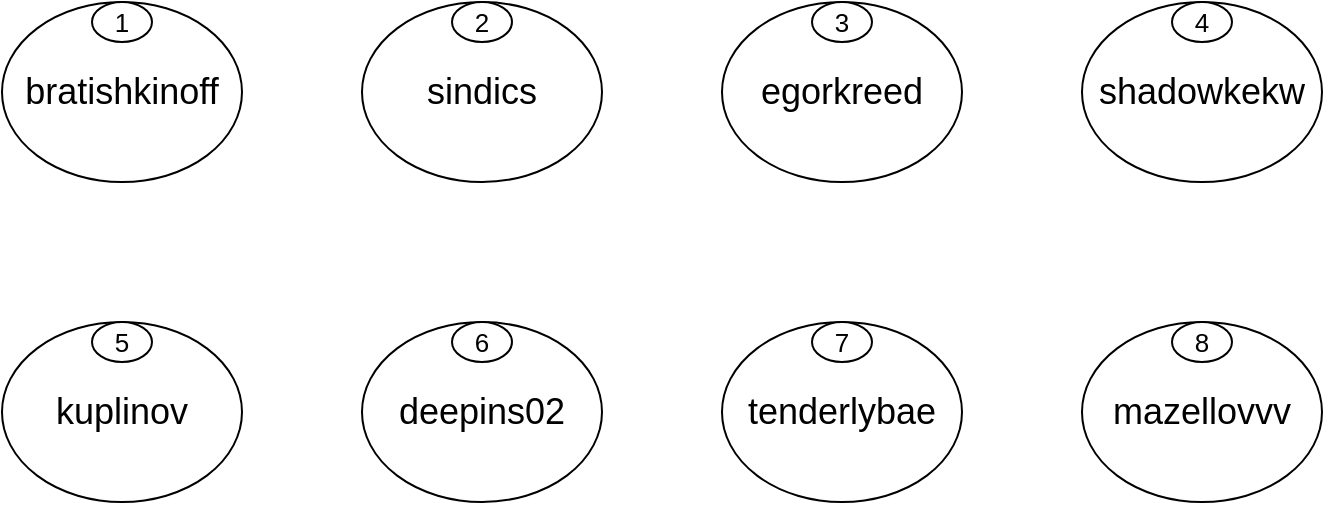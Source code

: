 <mxfile version="24.3.1" type="device" pages="6">
  <diagram name="Streamers" id="Ub08wq_L_P_OgwKoLHw-">
    <mxGraphModel dx="516" dy="473" grid="1" gridSize="10" guides="1" tooltips="1" connect="1" arrows="1" fold="1" page="1" pageScale="1" pageWidth="827" pageHeight="1169" math="0" shadow="0">
      <root>
        <mxCell id="0" />
        <mxCell id="1" parent="0" />
        <mxCell id="LjCTOLwpigBqkFnpAOML-1" value="" style="group" parent="1" connectable="0" vertex="1">
          <mxGeometry x="80" y="160" width="120" height="90" as="geometry" />
        </mxCell>
        <mxCell id="5WiDsKGU4FArowm_v7mt-1" value="&lt;font style=&quot;font-size: 18px;&quot;&gt;bratishkinoff&lt;/font&gt;" style="ellipse;whiteSpace=wrap;html=1;" parent="LjCTOLwpigBqkFnpAOML-1" vertex="1">
          <mxGeometry width="120" height="90" as="geometry" />
        </mxCell>
        <mxCell id="g2m5r6B8Ra_yRO5iTiSC-1" value="&lt;font style=&quot;font-size: 13px;&quot;&gt;1&lt;/font&gt;" style="ellipse;whiteSpace=wrap;html=1;" parent="LjCTOLwpigBqkFnpAOML-1" vertex="1">
          <mxGeometry x="45" width="30" height="20" as="geometry" />
        </mxCell>
        <mxCell id="LjCTOLwpigBqkFnpAOML-2" value="" style="group" parent="1" connectable="0" vertex="1">
          <mxGeometry x="260" y="160" width="120" height="90" as="geometry" />
        </mxCell>
        <mxCell id="y4Gt_xZnmKU3MYWF6YYK-1" value="&lt;font style=&quot;font-size: 18px;&quot;&gt;sindics&lt;/font&gt;" style="ellipse;whiteSpace=wrap;html=1;" parent="LjCTOLwpigBqkFnpAOML-2" vertex="1">
          <mxGeometry width="120" height="90" as="geometry" />
        </mxCell>
        <mxCell id="oDIIFDf1ZgjTaYuzzxFz-5" value="&lt;font style=&quot;font-size: 13px;&quot;&gt;2&lt;/font&gt;" style="ellipse;whiteSpace=wrap;html=1;" parent="LjCTOLwpigBqkFnpAOML-2" vertex="1">
          <mxGeometry x="45" width="30" height="20" as="geometry" />
        </mxCell>
        <mxCell id="LjCTOLwpigBqkFnpAOML-3" value="" style="group" parent="1" connectable="0" vertex="1">
          <mxGeometry x="440" y="160" width="120" height="90" as="geometry" />
        </mxCell>
        <mxCell id="y4Gt_xZnmKU3MYWF6YYK-6" value="&lt;font style=&quot;font-size: 18px;&quot;&gt;egorkreed&lt;/font&gt;" style="ellipse;whiteSpace=wrap;html=1;" parent="LjCTOLwpigBqkFnpAOML-3" vertex="1">
          <mxGeometry width="120" height="90" as="geometry" />
        </mxCell>
        <mxCell id="oDIIFDf1ZgjTaYuzzxFz-3" value="&lt;font style=&quot;font-size: 13px;&quot;&gt;3&lt;/font&gt;" style="ellipse;whiteSpace=wrap;html=1;" parent="LjCTOLwpigBqkFnpAOML-3" vertex="1">
          <mxGeometry x="45" width="30" height="20" as="geometry" />
        </mxCell>
        <mxCell id="LjCTOLwpigBqkFnpAOML-4" value="" style="group" parent="1" connectable="0" vertex="1">
          <mxGeometry x="620" y="160" width="120" height="90" as="geometry" />
        </mxCell>
        <mxCell id="y4Gt_xZnmKU3MYWF6YYK-2" value="&lt;font style=&quot;font-size: 18px;&quot;&gt;shadowkekw&lt;/font&gt;" style="ellipse;whiteSpace=wrap;html=1;" parent="LjCTOLwpigBqkFnpAOML-4" vertex="1">
          <mxGeometry width="120" height="90" as="geometry" />
        </mxCell>
        <mxCell id="oDIIFDf1ZgjTaYuzzxFz-2" value="&lt;font style=&quot;font-size: 13px;&quot;&gt;4&lt;/font&gt;" style="ellipse;whiteSpace=wrap;html=1;" parent="LjCTOLwpigBqkFnpAOML-4" vertex="1">
          <mxGeometry x="45" width="30" height="20" as="geometry" />
        </mxCell>
        <mxCell id="LjCTOLwpigBqkFnpAOML-5" value="" style="group" parent="1" connectable="0" vertex="1">
          <mxGeometry x="620" y="320" width="120" height="90" as="geometry" />
        </mxCell>
        <mxCell id="y4Gt_xZnmKU3MYWF6YYK-7" value="&lt;font style=&quot;font-size: 18px;&quot;&gt;mazellovvv&lt;/font&gt;" style="ellipse;whiteSpace=wrap;html=1;" parent="LjCTOLwpigBqkFnpAOML-5" vertex="1">
          <mxGeometry width="120" height="90" as="geometry" />
        </mxCell>
        <mxCell id="oDIIFDf1ZgjTaYuzzxFz-1" value="&lt;font style=&quot;font-size: 13px;&quot;&gt;8&lt;/font&gt;" style="ellipse;whiteSpace=wrap;html=1;" parent="LjCTOLwpigBqkFnpAOML-5" vertex="1">
          <mxGeometry x="45" width="30" height="20" as="geometry" />
        </mxCell>
        <mxCell id="LjCTOLwpigBqkFnpAOML-6" value="" style="group" parent="1" connectable="0" vertex="1">
          <mxGeometry x="440" y="320" width="120" height="90" as="geometry" />
        </mxCell>
        <mxCell id="y4Gt_xZnmKU3MYWF6YYK-3" value="&lt;font style=&quot;font-size: 18px;&quot;&gt;tenderlybae&lt;/font&gt;" style="ellipse;whiteSpace=wrap;html=1;" parent="LjCTOLwpigBqkFnpAOML-6" vertex="1">
          <mxGeometry width="120" height="90" as="geometry" />
        </mxCell>
        <mxCell id="oDIIFDf1ZgjTaYuzzxFz-4" value="&lt;font style=&quot;font-size: 13px;&quot;&gt;7&lt;/font&gt;" style="ellipse;whiteSpace=wrap;html=1;" parent="LjCTOLwpigBqkFnpAOML-6" vertex="1">
          <mxGeometry x="45" width="30" height="20" as="geometry" />
        </mxCell>
        <mxCell id="LjCTOLwpigBqkFnpAOML-7" value="" style="group" parent="1" connectable="0" vertex="1">
          <mxGeometry x="260" y="320" width="120" height="90" as="geometry" />
        </mxCell>
        <mxCell id="y4Gt_xZnmKU3MYWF6YYK-5" value="&lt;div style=&quot;font-size: 18px;&quot;&gt;&lt;font style=&quot;font-size: 18px;&quot;&gt;deepins02&lt;/font&gt;&lt;/div&gt;" style="ellipse;whiteSpace=wrap;html=1;" parent="LjCTOLwpigBqkFnpAOML-7" vertex="1">
          <mxGeometry width="120" height="90" as="geometry" />
        </mxCell>
        <mxCell id="oDIIFDf1ZgjTaYuzzxFz-6" value="&lt;font style=&quot;font-size: 13px;&quot;&gt;6&lt;/font&gt;" style="ellipse;whiteSpace=wrap;html=1;" parent="LjCTOLwpigBqkFnpAOML-7" vertex="1">
          <mxGeometry x="45" width="30" height="20" as="geometry" />
        </mxCell>
        <mxCell id="LjCTOLwpigBqkFnpAOML-8" value="" style="group" parent="1" connectable="0" vertex="1">
          <mxGeometry x="80" y="320" width="120" height="90" as="geometry" />
        </mxCell>
        <mxCell id="y4Gt_xZnmKU3MYWF6YYK-4" value="&lt;font style=&quot;font-size: 18px;&quot;&gt;kuplinov&lt;/font&gt;" style="ellipse;whiteSpace=wrap;html=1;" parent="LjCTOLwpigBqkFnpAOML-8" vertex="1">
          <mxGeometry width="120" height="90" as="geometry" />
        </mxCell>
        <mxCell id="oDIIFDf1ZgjTaYuzzxFz-7" value="&lt;font style=&quot;font-size: 13px;&quot;&gt;5&lt;/font&gt;" style="ellipse;whiteSpace=wrap;html=1;" parent="LjCTOLwpigBqkFnpAOML-8" vertex="1">
          <mxGeometry x="45" width="30" height="20" as="geometry" />
        </mxCell>
      </root>
    </mxGraphModel>
  </diagram>
  <diagram name="Platform" id="4VMrnjcli2gfaRle-QGH">
    <mxGraphModel dx="516" dy="473" grid="1" gridSize="10" guides="1" tooltips="1" connect="1" arrows="1" fold="1" page="1" pageScale="1" pageWidth="827" pageHeight="1169" math="0" shadow="0">
      <root>
        <mxCell id="0" />
        <mxCell id="1" parent="0" />
        <mxCell id="znWok3YVWFD_KvnloU5z-5" value="" style="group" parent="1" connectable="0" vertex="1">
          <mxGeometry x="80" y="160" width="120" height="70" as="geometry" />
        </mxCell>
        <mxCell id="AEjLMNOa_CJfJhGX4PWn-1" value="&lt;font style=&quot;font-size: 18px;&quot;&gt;YouTube&lt;/font&gt;" style="rounded=0;whiteSpace=wrap;html=1;" parent="znWok3YVWFD_KvnloU5z-5" vertex="1">
          <mxGeometry width="120" height="70" as="geometry" />
        </mxCell>
        <mxCell id="znWok3YVWFD_KvnloU5z-1" value="&lt;font style=&quot;font-size: 13px;&quot;&gt;1&lt;/font&gt;" style="rounded=0;whiteSpace=wrap;html=1;" parent="znWok3YVWFD_KvnloU5z-5" vertex="1">
          <mxGeometry x="45" width="30" height="20" as="geometry" />
        </mxCell>
        <mxCell id="znWok3YVWFD_KvnloU5z-6" value="" style="group" parent="1" connectable="0" vertex="1">
          <mxGeometry x="260" y="160" width="120" height="70" as="geometry" />
        </mxCell>
        <mxCell id="tAm15K2gnGO4MBEkbv1U-1" value="&lt;font style=&quot;font-size: 18px;&quot;&gt;Twitch&lt;/font&gt;" style="rounded=0;whiteSpace=wrap;html=1;" parent="znWok3YVWFD_KvnloU5z-6" vertex="1">
          <mxGeometry width="120" height="70" as="geometry" />
        </mxCell>
        <mxCell id="znWok3YVWFD_KvnloU5z-2" value="&lt;font style=&quot;font-size: 13px;&quot;&gt;2&lt;/font&gt;" style="rounded=0;whiteSpace=wrap;html=1;" parent="znWok3YVWFD_KvnloU5z-6" vertex="1">
          <mxGeometry x="45" width="30" height="20" as="geometry" />
        </mxCell>
        <mxCell id="znWok3YVWFD_KvnloU5z-7" value="" style="group" parent="1" connectable="0" vertex="1">
          <mxGeometry x="440" y="160" width="120" height="70" as="geometry" />
        </mxCell>
        <mxCell id="tAm15K2gnGO4MBEkbv1U-2" value="&lt;font style=&quot;font-size: 18px;&quot;&gt;Kick&lt;/font&gt;" style="rounded=0;whiteSpace=wrap;html=1;" parent="znWok3YVWFD_KvnloU5z-7" vertex="1">
          <mxGeometry width="120" height="70" as="geometry" />
        </mxCell>
        <mxCell id="znWok3YVWFD_KvnloU5z-3" value="&lt;font style=&quot;font-size: 13px;&quot;&gt;3&lt;/font&gt;" style="rounded=0;whiteSpace=wrap;html=1;" parent="znWok3YVWFD_KvnloU5z-7" vertex="1">
          <mxGeometry x="45" width="30" height="20" as="geometry" />
        </mxCell>
        <mxCell id="znWok3YVWFD_KvnloU5z-8" value="" style="group" parent="1" connectable="0" vertex="1">
          <mxGeometry x="620" y="160" width="120" height="70" as="geometry" />
        </mxCell>
        <mxCell id="tAm15K2gnGO4MBEkbv1U-3" value="&lt;font style=&quot;font-size: 18px;&quot;&gt;Trovo&lt;/font&gt;" style="rounded=0;whiteSpace=wrap;html=1;" parent="znWok3YVWFD_KvnloU5z-8" vertex="1">
          <mxGeometry width="120" height="70" as="geometry" />
        </mxCell>
        <mxCell id="znWok3YVWFD_KvnloU5z-4" value="&lt;font style=&quot;font-size: 13px;&quot;&gt;4&lt;/font&gt;" style="rounded=0;whiteSpace=wrap;html=1;" parent="znWok3YVWFD_KvnloU5z-8" vertex="1">
          <mxGeometry x="45" width="30" height="20" as="geometry" />
        </mxCell>
      </root>
    </mxGraphModel>
  </diagram>
  <diagram name="Category" id="P07gLIItDkokaisi78lg">
    <mxGraphModel dx="516" dy="473" grid="1" gridSize="10" guides="1" tooltips="1" connect="1" arrows="1" fold="1" page="1" pageScale="1" pageWidth="827" pageHeight="1169" math="0" shadow="0">
      <root>
        <mxCell id="0" />
        <mxCell id="1" parent="0" />
        <mxCell id="_Knh5WjxtweE6JsTZ8nI-1" value="" style="group" parent="1" connectable="0" vertex="1">
          <mxGeometry x="640" y="120" width="160" height="100" as="geometry" />
        </mxCell>
        <mxCell id="9QkI06xud-btldAvpgLs-4" value="&lt;font style=&quot;font-size: 18px;&quot;&gt;Minecraft&lt;/font&gt;" style="rhombus;whiteSpace=wrap;html=1;" parent="_Knh5WjxtweE6JsTZ8nI-1" vertex="1">
          <mxGeometry width="160" height="100" as="geometry" />
        </mxCell>
        <mxCell id="oMRr6175ktShQc1egGoT-2" value="&lt;font style=&quot;font-size: 13px;&quot;&gt;4&lt;/font&gt;" style="rhombus;whiteSpace=wrap;html=1;" parent="_Knh5WjxtweE6JsTZ8nI-1" vertex="1">
          <mxGeometry x="60" width="40" height="25" as="geometry" />
        </mxCell>
        <mxCell id="_Knh5WjxtweE6JsTZ8nI-2" value="" style="group" parent="1" connectable="0" vertex="1">
          <mxGeometry x="440" y="120" width="160" height="100" as="geometry" />
        </mxCell>
        <mxCell id="9QkI06xud-btldAvpgLs-3" value="&lt;font style=&quot;font-size: 18px;&quot;&gt;Just Chatting&lt;br&gt;&lt;/font&gt;" style="rhombus;whiteSpace=wrap;html=1;" parent="_Knh5WjxtweE6JsTZ8nI-2" vertex="1">
          <mxGeometry width="160" height="100" as="geometry" />
        </mxCell>
        <mxCell id="oMRr6175ktShQc1egGoT-3" value="&lt;font style=&quot;font-size: 13px;&quot;&gt;3&lt;/font&gt;" style="rhombus;whiteSpace=wrap;html=1;" parent="_Knh5WjxtweE6JsTZ8nI-2" vertex="1">
          <mxGeometry x="60" width="40" height="25" as="geometry" />
        </mxCell>
        <mxCell id="_Knh5WjxtweE6JsTZ8nI-3" value="" style="group" parent="1" connectable="0" vertex="1">
          <mxGeometry x="240" y="120" width="160" height="100" as="geometry" />
        </mxCell>
        <mxCell id="9QkI06xud-btldAvpgLs-2" value="&lt;font style=&quot;font-size: 18px;&quot;&gt;Counter-Strike&lt;/font&gt;" style="rhombus;whiteSpace=wrap;html=1;" parent="_Knh5WjxtweE6JsTZ8nI-3" vertex="1">
          <mxGeometry width="160" height="100" as="geometry" />
        </mxCell>
        <mxCell id="oMRr6175ktShQc1egGoT-4" value="&lt;font style=&quot;font-size: 13px;&quot;&gt;2&lt;/font&gt;" style="rhombus;whiteSpace=wrap;html=1;" parent="_Knh5WjxtweE6JsTZ8nI-3" vertex="1">
          <mxGeometry x="60" width="40" height="25" as="geometry" />
        </mxCell>
        <mxCell id="_Knh5WjxtweE6JsTZ8nI-4" value="" style="group" parent="1" connectable="0" vertex="1">
          <mxGeometry x="40" y="120" width="160" height="100" as="geometry" />
        </mxCell>
        <mxCell id="9QkI06xud-btldAvpgLs-1" value="&lt;font style=&quot;font-size: 18px;&quot;&gt;Roblox&lt;/font&gt;" style="rhombus;whiteSpace=wrap;html=1;" parent="_Knh5WjxtweE6JsTZ8nI-4" vertex="1">
          <mxGeometry width="160" height="100" as="geometry" />
        </mxCell>
        <mxCell id="oMRr6175ktShQc1egGoT-1" value="&lt;font style=&quot;font-size: 13px;&quot;&gt;1&lt;/font&gt;" style="rhombus;whiteSpace=wrap;html=1;" parent="_Knh5WjxtweE6JsTZ8nI-4" vertex="1">
          <mxGeometry x="60" width="40" height="25" as="geometry" />
        </mxCell>
      </root>
    </mxGraphModel>
  </diagram>
  <diagram name="Collaboration" id="LorfVOjFQD2dpPrTGh8Q">
    <mxGraphModel dx="1290" dy="538" grid="1" gridSize="10" guides="1" tooltips="1" connect="1" arrows="1" fold="1" page="1" pageScale="1" pageWidth="827" pageHeight="1169" math="0" shadow="0">
      <root>
        <mxCell id="0" />
        <mxCell id="1" parent="0" />
        <mxCell id="pgh8eeSixTFYHPGzAfTc-1" value="" style="group" parent="1" connectable="0" vertex="1">
          <mxGeometry x="340" y="360" width="120" height="90" as="geometry" />
        </mxCell>
        <mxCell id="pgh8eeSixTFYHPGzAfTc-2" value="&lt;font style=&quot;font-size: 18px;&quot;&gt;bratishkinoff&lt;/font&gt;" style="ellipse;whiteSpace=wrap;html=1;" parent="pgh8eeSixTFYHPGzAfTc-1" vertex="1">
          <mxGeometry width="120" height="90" as="geometry" />
        </mxCell>
        <mxCell id="pgh8eeSixTFYHPGzAfTc-3" value="&lt;font style=&quot;font-size: 13px;&quot;&gt;1&lt;/font&gt;" style="ellipse;whiteSpace=wrap;html=1;" parent="pgh8eeSixTFYHPGzAfTc-1" vertex="1">
          <mxGeometry x="45" width="30" height="20" as="geometry" />
        </mxCell>
        <mxCell id="pgh8eeSixTFYHPGzAfTc-4" value="" style="group" parent="1" connectable="0" vertex="1">
          <mxGeometry x="130" y="430" width="120" height="90" as="geometry" />
        </mxCell>
        <mxCell id="pgh8eeSixTFYHPGzAfTc-5" value="&lt;font style=&quot;font-size: 18px;&quot;&gt;sindics&lt;/font&gt;" style="ellipse;whiteSpace=wrap;html=1;" parent="pgh8eeSixTFYHPGzAfTc-4" vertex="1">
          <mxGeometry width="120" height="90" as="geometry" />
        </mxCell>
        <mxCell id="pgh8eeSixTFYHPGzAfTc-6" value="&lt;font style=&quot;font-size: 13px;&quot;&gt;2&lt;/font&gt;" style="ellipse;whiteSpace=wrap;html=1;" parent="pgh8eeSixTFYHPGzAfTc-4" vertex="1">
          <mxGeometry x="45" width="30" height="20" as="geometry" />
        </mxCell>
        <mxCell id="pgh8eeSixTFYHPGzAfTc-7" value="" style="group" parent="1" connectable="0" vertex="1">
          <mxGeometry x="130" y="260" width="120" height="90" as="geometry" />
        </mxCell>
        <mxCell id="pgh8eeSixTFYHPGzAfTc-8" value="&lt;font style=&quot;font-size: 18px;&quot;&gt;shadowkekw&lt;/font&gt;" style="ellipse;whiteSpace=wrap;html=1;" parent="pgh8eeSixTFYHPGzAfTc-7" vertex="1">
          <mxGeometry width="120" height="90" as="geometry" />
        </mxCell>
        <mxCell id="pgh8eeSixTFYHPGzAfTc-9" value="&lt;font style=&quot;font-size: 13px;&quot;&gt;4&lt;/font&gt;" style="ellipse;whiteSpace=wrap;html=1;" parent="pgh8eeSixTFYHPGzAfTc-7" vertex="1">
          <mxGeometry x="45" width="30" height="20" as="geometry" />
        </mxCell>
        <mxCell id="pgh8eeSixTFYHPGzAfTc-10" value="" style="group" parent="1" connectable="0" vertex="1">
          <mxGeometry x="550" y="100" width="120" height="90" as="geometry" />
        </mxCell>
        <mxCell id="pgh8eeSixTFYHPGzAfTc-11" value="&lt;font style=&quot;font-size: 18px;&quot;&gt;egorkreed&lt;/font&gt;" style="ellipse;whiteSpace=wrap;html=1;" parent="pgh8eeSixTFYHPGzAfTc-10" vertex="1">
          <mxGeometry width="120" height="90" as="geometry" />
        </mxCell>
        <mxCell id="pgh8eeSixTFYHPGzAfTc-12" value="&lt;font style=&quot;font-size: 13px;&quot;&gt;3&lt;/font&gt;" style="ellipse;whiteSpace=wrap;html=1;" parent="pgh8eeSixTFYHPGzAfTc-10" vertex="1">
          <mxGeometry x="45" width="30" height="20" as="geometry" />
        </mxCell>
        <mxCell id="pgh8eeSixTFYHPGzAfTc-13" value="" style="group" parent="1" connectable="0" vertex="1">
          <mxGeometry x="340" y="560" width="120" height="90" as="geometry" />
        </mxCell>
        <mxCell id="pgh8eeSixTFYHPGzAfTc-14" value="&lt;font style=&quot;font-size: 18px;&quot;&gt;mazellovvv&lt;/font&gt;" style="ellipse;whiteSpace=wrap;html=1;" parent="pgh8eeSixTFYHPGzAfTc-13" vertex="1">
          <mxGeometry width="120" height="90" as="geometry" />
        </mxCell>
        <mxCell id="pgh8eeSixTFYHPGzAfTc-15" value="&lt;font style=&quot;font-size: 13px;&quot;&gt;8&lt;/font&gt;" style="ellipse;whiteSpace=wrap;html=1;" parent="pgh8eeSixTFYHPGzAfTc-13" vertex="1">
          <mxGeometry x="45" width="30" height="20" as="geometry" />
        </mxCell>
        <mxCell id="pgh8eeSixTFYHPGzAfTc-16" value="" style="group" parent="1" connectable="0" vertex="1">
          <mxGeometry x="340" y="180" width="120" height="90" as="geometry" />
        </mxCell>
        <mxCell id="pgh8eeSixTFYHPGzAfTc-17" value="&lt;font style=&quot;font-size: 18px;&quot;&gt;tenderlybae&lt;/font&gt;" style="ellipse;whiteSpace=wrap;html=1;" parent="pgh8eeSixTFYHPGzAfTc-16" vertex="1">
          <mxGeometry width="120" height="90" as="geometry" />
        </mxCell>
        <mxCell id="pgh8eeSixTFYHPGzAfTc-18" value="&lt;font style=&quot;font-size: 13px;&quot;&gt;7&lt;/font&gt;" style="ellipse;whiteSpace=wrap;html=1;" parent="pgh8eeSixTFYHPGzAfTc-16" vertex="1">
          <mxGeometry x="45" width="30" height="20" as="geometry" />
        </mxCell>
        <mxCell id="pgh8eeSixTFYHPGzAfTc-19" value="" style="group" parent="1" connectable="0" vertex="1">
          <mxGeometry x="550" y="430" width="120" height="90" as="geometry" />
        </mxCell>
        <mxCell id="pgh8eeSixTFYHPGzAfTc-20" value="&lt;div style=&quot;font-size: 18px;&quot;&gt;&lt;font style=&quot;font-size: 18px;&quot;&gt;deepins02&lt;/font&gt;&lt;/div&gt;" style="ellipse;whiteSpace=wrap;html=1;" parent="pgh8eeSixTFYHPGzAfTc-19" vertex="1">
          <mxGeometry width="120" height="90" as="geometry" />
        </mxCell>
        <mxCell id="pgh8eeSixTFYHPGzAfTc-21" value="&lt;font style=&quot;font-size: 13px;&quot;&gt;6&lt;/font&gt;" style="ellipse;whiteSpace=wrap;html=1;" parent="pgh8eeSixTFYHPGzAfTc-19" vertex="1">
          <mxGeometry x="45" width="30" height="20" as="geometry" />
        </mxCell>
        <mxCell id="pgh8eeSixTFYHPGzAfTc-22" value="" style="group" parent="1" connectable="0" vertex="1">
          <mxGeometry x="140" y="40" width="120" height="90" as="geometry" />
        </mxCell>
        <mxCell id="pgh8eeSixTFYHPGzAfTc-23" value="&lt;font style=&quot;font-size: 18px;&quot;&gt;kuplinov&lt;/font&gt;" style="ellipse;whiteSpace=wrap;html=1;" parent="pgh8eeSixTFYHPGzAfTc-22" vertex="1">
          <mxGeometry width="120" height="90" as="geometry" />
        </mxCell>
        <mxCell id="pgh8eeSixTFYHPGzAfTc-24" value="&lt;font style=&quot;font-size: 13px;&quot;&gt;5&lt;/font&gt;" style="ellipse;whiteSpace=wrap;html=1;" parent="pgh8eeSixTFYHPGzAfTc-22" vertex="1">
          <mxGeometry x="45" width="30" height="20" as="geometry" />
        </mxCell>
        <mxCell id="mp8LDuUUpwAvcRKYs1fW-1" value="" style="endArrow=classic;html=1;rounded=0;entryX=0.025;entryY=0.622;entryDx=0;entryDy=0;entryPerimeter=0;exitX=0.975;exitY=0.344;exitDx=0;exitDy=0;exitPerimeter=0;" edge="1" parent="1" source="pgh8eeSixTFYHPGzAfTc-17" target="pgh8eeSixTFYHPGzAfTc-11">
          <mxGeometry width="50" height="50" relative="1" as="geometry">
            <mxPoint x="520" y="340" as="sourcePoint" />
            <mxPoint x="570" y="290" as="targetPoint" />
          </mxGeometry>
        </mxCell>
        <mxCell id="mp8LDuUUpwAvcRKYs1fW-2" value="" style="endArrow=classic;html=1;rounded=0;exitX=0.033;exitY=0.344;exitDx=0;exitDy=0;exitPerimeter=0;entryX=0.975;entryY=0.733;entryDx=0;entryDy=0;entryPerimeter=0;" edge="1" parent="1" source="pgh8eeSixTFYHPGzAfTc-20" target="pgh8eeSixTFYHPGzAfTc-2">
          <mxGeometry width="50" height="50" relative="1" as="geometry">
            <mxPoint x="520" y="340" as="sourcePoint" />
            <mxPoint x="570" y="290" as="targetPoint" />
          </mxGeometry>
        </mxCell>
        <mxCell id="mp8LDuUUpwAvcRKYs1fW-3" value="" style="endArrow=classic;html=1;rounded=0;exitX=0.5;exitY=1;exitDx=0;exitDy=0;entryX=0.5;entryY=0;entryDx=0;entryDy=0;" edge="1" parent="1" source="pgh8eeSixTFYHPGzAfTc-11" target="pgh8eeSixTFYHPGzAfTc-21">
          <mxGeometry width="50" height="50" relative="1" as="geometry">
            <mxPoint x="520" y="340" as="sourcePoint" />
            <mxPoint x="570" y="290" as="targetPoint" />
          </mxGeometry>
        </mxCell>
        <mxCell id="mp8LDuUUpwAvcRKYs1fW-4" value="" style="endArrow=classic;html=1;rounded=0;exitX=0;exitY=1;exitDx=0;exitDy=0;entryX=0.975;entryY=0.378;entryDx=0;entryDy=0;entryPerimeter=0;" edge="1" parent="1" source="pgh8eeSixTFYHPGzAfTc-20" target="pgh8eeSixTFYHPGzAfTc-14">
          <mxGeometry width="50" height="50" relative="1" as="geometry">
            <mxPoint x="520" y="430" as="sourcePoint" />
            <mxPoint x="570" y="380" as="targetPoint" />
          </mxGeometry>
        </mxCell>
        <mxCell id="mp8LDuUUpwAvcRKYs1fW-5" value="" style="endArrow=classic;html=1;rounded=0;exitX=0.5;exitY=1;exitDx=0;exitDy=0;entryX=0.5;entryY=0;entryDx=0;entryDy=0;" edge="1" parent="1" source="pgh8eeSixTFYHPGzAfTc-2" target="pgh8eeSixTFYHPGzAfTc-14">
          <mxGeometry width="50" height="50" relative="1" as="geometry">
            <mxPoint x="520" y="450" as="sourcePoint" />
            <mxPoint x="570" y="400" as="targetPoint" />
          </mxGeometry>
        </mxCell>
        <mxCell id="mp8LDuUUpwAvcRKYs1fW-6" value="" style="endArrow=classic;html=1;rounded=0;exitX=0.5;exitY=1;exitDx=0;exitDy=0;entryX=0.5;entryY=0;entryDx=0;entryDy=0;" edge="1" parent="1" source="pgh8eeSixTFYHPGzAfTc-17" target="pgh8eeSixTFYHPGzAfTc-3">
          <mxGeometry width="50" height="50" relative="1" as="geometry">
            <mxPoint x="520" y="450" as="sourcePoint" />
            <mxPoint x="570" y="400" as="targetPoint" />
          </mxGeometry>
        </mxCell>
        <mxCell id="mp8LDuUUpwAvcRKYs1fW-7" value="" style="endArrow=classic;html=1;rounded=0;exitX=0.025;exitY=0.378;exitDx=0;exitDy=0;exitPerimeter=0;entryX=0.95;entryY=0.822;entryDx=0;entryDy=0;entryPerimeter=0;" edge="1" parent="1" source="pgh8eeSixTFYHPGzAfTc-2" target="pgh8eeSixTFYHPGzAfTc-8">
          <mxGeometry width="50" height="50" relative="1" as="geometry">
            <mxPoint x="520" y="450" as="sourcePoint" />
            <mxPoint x="570" y="400" as="targetPoint" />
          </mxGeometry>
        </mxCell>
        <mxCell id="mp8LDuUUpwAvcRKYs1fW-8" value="" style="endArrow=classic;html=1;rounded=0;exitX=0.5;exitY=0;exitDx=0;exitDy=0;entryX=0.5;entryY=1;entryDx=0;entryDy=0;" edge="1" parent="1" source="pgh8eeSixTFYHPGzAfTc-6" target="pgh8eeSixTFYHPGzAfTc-8">
          <mxGeometry width="50" height="50" relative="1" as="geometry">
            <mxPoint x="520" y="450" as="sourcePoint" />
            <mxPoint x="570" y="400" as="targetPoint" />
          </mxGeometry>
        </mxCell>
        <mxCell id="mp8LDuUUpwAvcRKYs1fW-9" value="" style="endArrow=classic;html=1;rounded=0;exitX=0.958;exitY=0.344;exitDx=0;exitDy=0;exitPerimeter=0;entryX=0.05;entryY=0.778;entryDx=0;entryDy=0;entryPerimeter=0;" edge="1" parent="1" source="pgh8eeSixTFYHPGzAfTc-5" target="pgh8eeSixTFYHPGzAfTc-2">
          <mxGeometry width="50" height="50" relative="1" as="geometry">
            <mxPoint x="520" y="450" as="sourcePoint" />
            <mxPoint x="570" y="400" as="targetPoint" />
          </mxGeometry>
        </mxCell>
        <mxCell id="mp8LDuUUpwAvcRKYs1fW-10" value="" style="endArrow=classic;html=1;rounded=0;exitX=0.008;exitY=0.4;exitDx=0;exitDy=0;exitPerimeter=0;entryX=0.8;entryY=0.922;entryDx=0;entryDy=0;entryPerimeter=0;" edge="1" parent="1" source="pgh8eeSixTFYHPGzAfTc-14" target="pgh8eeSixTFYHPGzAfTc-5">
          <mxGeometry width="50" height="50" relative="1" as="geometry">
            <mxPoint x="520" y="450" as="sourcePoint" />
            <mxPoint x="570" y="400" as="targetPoint" />
          </mxGeometry>
        </mxCell>
      </root>
    </mxGraphModel>
  </diagram>
  <diagram name="StreamingOn " id="RjrSQY3NKZKc5r9FS8S6">
    <mxGraphModel grid="1" page="1" gridSize="10" guides="1" tooltips="1" connect="1" arrows="1" fold="1" pageScale="1" pageWidth="827" pageHeight="1169" math="0" shadow="0">
      <root>
        <mxCell id="0" />
        <mxCell id="1" parent="0" />
        <mxCell id="dhlEUcvHSsk41zTdU-93-1" value="" style="group" connectable="0" vertex="1" parent="1">
          <mxGeometry x="84" y="110" width="120" height="90" as="geometry" />
        </mxCell>
        <mxCell id="dhlEUcvHSsk41zTdU-93-2" value="&lt;font style=&quot;font-size: 18px;&quot;&gt;bratishkinoff&lt;/font&gt;" style="ellipse;whiteSpace=wrap;html=1;" vertex="1" parent="dhlEUcvHSsk41zTdU-93-1">
          <mxGeometry width="120" height="90" as="geometry" />
        </mxCell>
        <mxCell id="dhlEUcvHSsk41zTdU-93-3" value="&lt;font style=&quot;font-size: 13px;&quot;&gt;1&lt;/font&gt;" style="ellipse;whiteSpace=wrap;html=1;" vertex="1" parent="dhlEUcvHSsk41zTdU-93-1">
          <mxGeometry x="45" width="30" height="20" as="geometry" />
        </mxCell>
        <mxCell id="dhlEUcvHSsk41zTdU-93-4" value="" style="group" connectable="0" vertex="1" parent="1">
          <mxGeometry x="264" y="110" width="120" height="90" as="geometry" />
        </mxCell>
        <mxCell id="dhlEUcvHSsk41zTdU-93-5" value="&lt;font style=&quot;font-size: 18px;&quot;&gt;sindics&lt;/font&gt;" style="ellipse;whiteSpace=wrap;html=1;" vertex="1" parent="dhlEUcvHSsk41zTdU-93-4">
          <mxGeometry width="120" height="90" as="geometry" />
        </mxCell>
        <mxCell id="dhlEUcvHSsk41zTdU-93-6" value="&lt;font style=&quot;font-size: 13px;&quot;&gt;2&lt;/font&gt;" style="ellipse;whiteSpace=wrap;html=1;" vertex="1" parent="dhlEUcvHSsk41zTdU-93-4">
          <mxGeometry x="45" width="30" height="20" as="geometry" />
        </mxCell>
        <mxCell id="dhlEUcvHSsk41zTdU-93-7" value="" style="group" connectable="0" vertex="1" parent="1">
          <mxGeometry x="444" y="110" width="120" height="90" as="geometry" />
        </mxCell>
        <mxCell id="dhlEUcvHSsk41zTdU-93-8" value="&lt;font style=&quot;font-size: 18px;&quot;&gt;egorkreed&lt;/font&gt;" style="ellipse;whiteSpace=wrap;html=1;" vertex="1" parent="dhlEUcvHSsk41zTdU-93-7">
          <mxGeometry width="120" height="90" as="geometry" />
        </mxCell>
        <mxCell id="dhlEUcvHSsk41zTdU-93-9" value="&lt;font style=&quot;font-size: 13px;&quot;&gt;3&lt;/font&gt;" style="ellipse;whiteSpace=wrap;html=1;" vertex="1" parent="dhlEUcvHSsk41zTdU-93-7">
          <mxGeometry x="45" width="30" height="20" as="geometry" />
        </mxCell>
        <mxCell id="dhlEUcvHSsk41zTdU-93-10" value="" style="group" connectable="0" vertex="1" parent="1">
          <mxGeometry x="624" y="110" width="120" height="90" as="geometry" />
        </mxCell>
        <mxCell id="dhlEUcvHSsk41zTdU-93-11" value="&lt;font style=&quot;font-size: 18px;&quot;&gt;shadowkekw&lt;/font&gt;" style="ellipse;whiteSpace=wrap;html=1;" vertex="1" parent="dhlEUcvHSsk41zTdU-93-10">
          <mxGeometry width="120" height="90" as="geometry" />
        </mxCell>
        <mxCell id="dhlEUcvHSsk41zTdU-93-12" value="&lt;font style=&quot;font-size: 13px;&quot;&gt;4&lt;/font&gt;" style="ellipse;whiteSpace=wrap;html=1;" vertex="1" parent="dhlEUcvHSsk41zTdU-93-10">
          <mxGeometry x="45" width="30" height="20" as="geometry" />
        </mxCell>
        <mxCell id="dhlEUcvHSsk41zTdU-93-13" value="" style="group" connectable="0" vertex="1" parent="1">
          <mxGeometry x="620" y="510" width="120" height="90" as="geometry" />
        </mxCell>
        <mxCell id="dhlEUcvHSsk41zTdU-93-14" value="&lt;font style=&quot;font-size: 18px;&quot;&gt;mazellovvv&lt;/font&gt;" style="ellipse;whiteSpace=wrap;html=1;" vertex="1" parent="dhlEUcvHSsk41zTdU-93-13">
          <mxGeometry width="120" height="90" as="geometry" />
        </mxCell>
        <mxCell id="dhlEUcvHSsk41zTdU-93-15" value="&lt;font style=&quot;font-size: 13px;&quot;&gt;8&lt;/font&gt;" style="ellipse;whiteSpace=wrap;html=1;" vertex="1" parent="dhlEUcvHSsk41zTdU-93-13">
          <mxGeometry x="45" width="30" height="20" as="geometry" />
        </mxCell>
        <mxCell id="dhlEUcvHSsk41zTdU-93-16" value="" style="group" connectable="0" vertex="1" parent="1">
          <mxGeometry x="444" y="510" width="120" height="90" as="geometry" />
        </mxCell>
        <mxCell id="dhlEUcvHSsk41zTdU-93-17" value="&lt;font style=&quot;font-size: 18px;&quot;&gt;tenderlybae&lt;/font&gt;" style="ellipse;whiteSpace=wrap;html=1;" vertex="1" parent="dhlEUcvHSsk41zTdU-93-16">
          <mxGeometry width="120" height="90" as="geometry" />
        </mxCell>
        <mxCell id="dhlEUcvHSsk41zTdU-93-18" value="&lt;font style=&quot;font-size: 13px;&quot;&gt;7&lt;/font&gt;" style="ellipse;whiteSpace=wrap;html=1;" vertex="1" parent="dhlEUcvHSsk41zTdU-93-16">
          <mxGeometry x="45" width="30" height="20" as="geometry" />
        </mxCell>
        <mxCell id="dhlEUcvHSsk41zTdU-93-19" value="" style="group" connectable="0" vertex="1" parent="1">
          <mxGeometry x="264" y="510" width="120" height="90" as="geometry" />
        </mxCell>
        <mxCell id="dhlEUcvHSsk41zTdU-93-20" value="&lt;div style=&quot;font-size: 18px;&quot;&gt;&lt;font style=&quot;font-size: 18px;&quot;&gt;deepins02&lt;/font&gt;&lt;/div&gt;" style="ellipse;whiteSpace=wrap;html=1;" vertex="1" parent="dhlEUcvHSsk41zTdU-93-19">
          <mxGeometry width="120" height="90" as="geometry" />
        </mxCell>
        <mxCell id="dhlEUcvHSsk41zTdU-93-21" value="&lt;font style=&quot;font-size: 13px;&quot;&gt;6&lt;/font&gt;" style="ellipse;whiteSpace=wrap;html=1;" vertex="1" parent="dhlEUcvHSsk41zTdU-93-19">
          <mxGeometry x="45" width="30" height="20" as="geometry" />
        </mxCell>
        <mxCell id="dhlEUcvHSsk41zTdU-93-22" value="" style="group" connectable="0" vertex="1" parent="1">
          <mxGeometry x="84" y="510" width="120" height="90" as="geometry" />
        </mxCell>
        <mxCell id="dhlEUcvHSsk41zTdU-93-23" value="&lt;font style=&quot;font-size: 18px;&quot;&gt;kuplinov&lt;/font&gt;" style="ellipse;whiteSpace=wrap;html=1;" vertex="1" parent="dhlEUcvHSsk41zTdU-93-22">
          <mxGeometry width="120" height="90" as="geometry" />
        </mxCell>
        <mxCell id="dhlEUcvHSsk41zTdU-93-24" value="&lt;font style=&quot;font-size: 13px;&quot;&gt;5&lt;/font&gt;" style="ellipse;whiteSpace=wrap;html=1;" vertex="1" parent="dhlEUcvHSsk41zTdU-93-22">
          <mxGeometry x="45" width="30" height="20" as="geometry" />
        </mxCell>
        <mxCell id="XgzPH7GhVgMLxGsIojHD-1" value="" style="group" connectable="0" vertex="1" parent="1">
          <mxGeometry x="264" y="320" width="120" height="70" as="geometry" />
        </mxCell>
        <mxCell id="XgzPH7GhVgMLxGsIojHD-2" value="&lt;font style=&quot;font-size: 18px;&quot;&gt;Twitch&lt;/font&gt;" style="rounded=0;whiteSpace=wrap;html=1;" vertex="1" parent="XgzPH7GhVgMLxGsIojHD-1">
          <mxGeometry width="120" height="70" as="geometry" />
        </mxCell>
        <mxCell id="XgzPH7GhVgMLxGsIojHD-3" value="&lt;font style=&quot;font-size: 13px;&quot;&gt;2&lt;/font&gt;" style="rounded=0;whiteSpace=wrap;html=1;" vertex="1" parent="XgzPH7GhVgMLxGsIojHD-1">
          <mxGeometry x="45" width="30" height="20" as="geometry" />
        </mxCell>
        <mxCell id="XgzPH7GhVgMLxGsIojHD-4" value="" style="group" connectable="0" vertex="1" parent="1">
          <mxGeometry x="620" y="320" width="120" height="70" as="geometry" />
        </mxCell>
        <mxCell id="XgzPH7GhVgMLxGsIojHD-5" value="&lt;font style=&quot;font-size: 18px;&quot;&gt;Trovo&lt;/font&gt;" style="rounded=0;whiteSpace=wrap;html=1;" vertex="1" parent="XgzPH7GhVgMLxGsIojHD-4">
          <mxGeometry width="120" height="70" as="geometry" />
        </mxCell>
        <mxCell id="XgzPH7GhVgMLxGsIojHD-6" value="&lt;font style=&quot;font-size: 13px;&quot;&gt;4&lt;/font&gt;" style="rounded=0;whiteSpace=wrap;html=1;" vertex="1" parent="XgzPH7GhVgMLxGsIojHD-4">
          <mxGeometry x="45" width="30" height="20" as="geometry" />
        </mxCell>
        <mxCell id="XgzPH7GhVgMLxGsIojHD-7" value="" style="group" connectable="0" vertex="1" parent="1">
          <mxGeometry x="444" y="320" width="120" height="70" as="geometry" />
        </mxCell>
        <mxCell id="XgzPH7GhVgMLxGsIojHD-8" value="&lt;font style=&quot;font-size: 18px;&quot;&gt;Kick&lt;/font&gt;" style="rounded=0;whiteSpace=wrap;html=1;" vertex="1" parent="XgzPH7GhVgMLxGsIojHD-7">
          <mxGeometry width="120" height="70" as="geometry" />
        </mxCell>
        <mxCell id="XgzPH7GhVgMLxGsIojHD-9" value="&lt;font style=&quot;font-size: 13px;&quot;&gt;3&lt;/font&gt;" style="rounded=0;whiteSpace=wrap;html=1;" vertex="1" parent="XgzPH7GhVgMLxGsIojHD-7">
          <mxGeometry x="45" width="30" height="20" as="geometry" />
        </mxCell>
        <mxCell id="XgzPH7GhVgMLxGsIojHD-10" value="" style="group" connectable="0" vertex="1" parent="1">
          <mxGeometry x="84" y="320" width="120" height="70" as="geometry" />
        </mxCell>
        <mxCell id="XgzPH7GhVgMLxGsIojHD-11" value="&lt;font style=&quot;font-size: 18px;&quot;&gt;YouTube&lt;/font&gt;" style="rounded=0;whiteSpace=wrap;html=1;" vertex="1" parent="XgzPH7GhVgMLxGsIojHD-10">
          <mxGeometry width="120" height="70" as="geometry" />
        </mxCell>
        <mxCell id="XgzPH7GhVgMLxGsIojHD-12" value="&lt;font style=&quot;font-size: 13px;&quot;&gt;1&lt;/font&gt;" style="rounded=0;whiteSpace=wrap;html=1;" vertex="1" parent="XgzPH7GhVgMLxGsIojHD-10">
          <mxGeometry x="45" width="30" height="20" as="geometry" />
        </mxCell>
        <mxCell id="XgzPH7GhVgMLxGsIojHD-15" value="" style="endArrow=classic;html=1;rounded=0;entryX=0.5;entryY=0;entryDx=0;entryDy=0;exitX=0.5;exitY=1;exitDx=0;exitDy=0;" edge="1" parent="1" source="dhlEUcvHSsk41zTdU-93-5" target="XgzPH7GhVgMLxGsIojHD-3">
          <mxGeometry width="50" height="50" relative="1" as="geometry">
            <mxPoint x="320" y="200" as="sourcePoint" />
            <mxPoint x="450" y="310" as="targetPoint" />
          </mxGeometry>
        </mxCell>
        <mxCell id="XgzPH7GhVgMLxGsIojHD-16" value="" style="endArrow=classic;html=1;rounded=0;exitX=0.5;exitY=1;exitDx=0;exitDy=0;entryX=0.5;entryY=0;entryDx=0;entryDy=0;" edge="1" parent="1" source="dhlEUcvHSsk41zTdU-93-5" target="XgzPH7GhVgMLxGsIojHD-12">
          <mxGeometry width="50" height="50" relative="1" as="geometry">
            <mxPoint x="400" y="360" as="sourcePoint" />
            <mxPoint x="450" y="310" as="targetPoint" />
          </mxGeometry>
        </mxCell>
        <mxCell id="XgzPH7GhVgMLxGsIojHD-17" value="" style="endArrow=classic;html=1;rounded=0;exitX=0.5;exitY=1;exitDx=0;exitDy=0;entryX=0.5;entryY=0;entryDx=0;entryDy=0;" edge="1" parent="1" source="dhlEUcvHSsk41zTdU-93-8" target="XgzPH7GhVgMLxGsIojHD-3">
          <mxGeometry width="50" height="50" relative="1" as="geometry">
            <mxPoint x="400" y="360" as="sourcePoint" />
            <mxPoint x="450" y="310" as="targetPoint" />
          </mxGeometry>
        </mxCell>
        <mxCell id="XgzPH7GhVgMLxGsIojHD-19" value="" style="endArrow=classic;html=1;rounded=0;exitX=0.5;exitY=1;exitDx=0;exitDy=0;entryX=0.5;entryY=0;entryDx=0;entryDy=0;" edge="1" parent="1" source="dhlEUcvHSsk41zTdU-93-11" target="XgzPH7GhVgMLxGsIojHD-3">
          <mxGeometry width="50" height="50" relative="1" as="geometry">
            <mxPoint x="400" y="360" as="sourcePoint" />
            <mxPoint x="450" y="310" as="targetPoint" />
          </mxGeometry>
        </mxCell>
        <mxCell id="XgzPH7GhVgMLxGsIojHD-20" value="" style="endArrow=classic;html=1;rounded=0;exitX=0.5;exitY=1;exitDx=0;exitDy=0;entryX=0.5;entryY=0;entryDx=0;entryDy=0;" edge="1" parent="1" source="dhlEUcvHSsk41zTdU-93-8" target="XgzPH7GhVgMLxGsIojHD-6">
          <mxGeometry width="50" height="50" relative="1" as="geometry">
            <mxPoint x="400" y="360" as="sourcePoint" />
            <mxPoint x="450" y="310" as="targetPoint" />
          </mxGeometry>
        </mxCell>
        <mxCell id="XgzPH7GhVgMLxGsIojHD-21" value="" style="endArrow=classic;html=1;rounded=0;exitX=0.5;exitY=1;exitDx=0;exitDy=0;entryX=0.5;entryY=0;entryDx=0;entryDy=0;" edge="1" parent="1" source="dhlEUcvHSsk41zTdU-93-8" target="XgzPH7GhVgMLxGsIojHD-8">
          <mxGeometry width="50" height="50" relative="1" as="geometry">
            <mxPoint x="400" y="360" as="sourcePoint" />
            <mxPoint x="450" y="310" as="targetPoint" />
          </mxGeometry>
        </mxCell>
        <mxCell id="XgzPH7GhVgMLxGsIojHD-22" value="" style="endArrow=classic;html=1;rounded=0;entryX=0.5;entryY=0;entryDx=0;entryDy=0;exitX=0.5;exitY=1;exitDx=0;exitDy=0;" edge="1" parent="1" source="dhlEUcvHSsk41zTdU-93-2" target="XgzPH7GhVgMLxGsIojHD-3">
          <mxGeometry width="50" height="50" relative="1" as="geometry">
            <mxPoint x="140" y="200" as="sourcePoint" />
            <mxPoint x="450" y="310" as="targetPoint" />
          </mxGeometry>
        </mxCell>
        <mxCell id="YbETeJh4vsFWZF7odrad-1" value="" style="endArrow=classic;html=1;rounded=0;exitX=0.5;exitY=0;exitDx=0;exitDy=0;entryX=0.5;entryY=1;entryDx=0;entryDy=0;" edge="1" parent="1" source="dhlEUcvHSsk41zTdU-93-24" target="XgzPH7GhVgMLxGsIojHD-11">
          <mxGeometry width="50" height="50" relative="1" as="geometry">
            <mxPoint x="400" y="360" as="sourcePoint" />
            <mxPoint x="450" y="310" as="targetPoint" />
          </mxGeometry>
        </mxCell>
        <mxCell id="DCSPCdtuyvlHpm8sVt38-1" value="" style="endArrow=classic;html=1;rounded=0;exitX=0.5;exitY=0;exitDx=0;exitDy=0;entryX=0.5;entryY=1;entryDx=0;entryDy=0;" edge="1" parent="1" source="dhlEUcvHSsk41zTdU-93-21" target="XgzPH7GhVgMLxGsIojHD-2">
          <mxGeometry width="50" height="50" relative="1" as="geometry">
            <mxPoint x="400" y="360" as="sourcePoint" />
            <mxPoint x="450" y="310" as="targetPoint" />
          </mxGeometry>
        </mxCell>
        <mxCell id="DCSPCdtuyvlHpm8sVt38-2" value="" style="endArrow=classic;html=1;rounded=0;exitX=0.5;exitY=0;exitDx=0;exitDy=0;entryX=0.5;entryY=1;entryDx=0;entryDy=0;" edge="1" parent="1" source="dhlEUcvHSsk41zTdU-93-24" target="XgzPH7GhVgMLxGsIojHD-2">
          <mxGeometry width="50" height="50" relative="1" as="geometry">
            <mxPoint x="400" y="360" as="sourcePoint" />
            <mxPoint x="450" y="310" as="targetPoint" />
          </mxGeometry>
        </mxCell>
        <mxCell id="DCSPCdtuyvlHpm8sVt38-3" value="" style="endArrow=classic;html=1;rounded=0;exitX=0.5;exitY=0;exitDx=0;exitDy=0;entryX=0.5;entryY=1;entryDx=0;entryDy=0;" edge="1" parent="1" source="dhlEUcvHSsk41zTdU-93-18" target="XgzPH7GhVgMLxGsIojHD-2">
          <mxGeometry width="50" height="50" relative="1" as="geometry">
            <mxPoint x="400" y="360" as="sourcePoint" />
            <mxPoint x="450" y="310" as="targetPoint" />
          </mxGeometry>
        </mxCell>
        <mxCell id="DCSPCdtuyvlHpm8sVt38-4" value="" style="endArrow=classic;html=1;rounded=0;entryX=0.5;entryY=1;entryDx=0;entryDy=0;exitX=0.5;exitY=0;exitDx=0;exitDy=0;" edge="1" parent="1" source="dhlEUcvHSsk41zTdU-93-18" target="XgzPH7GhVgMLxGsIojHD-8">
          <mxGeometry width="50" height="50" relative="1" as="geometry">
            <mxPoint x="400" y="360" as="sourcePoint" />
            <mxPoint x="450" y="310" as="targetPoint" />
          </mxGeometry>
        </mxCell>
        <mxCell id="DCSPCdtuyvlHpm8sVt38-6" value="" style="endArrow=classic;html=1;rounded=0;exitX=0.5;exitY=0;exitDx=0;exitDy=0;entryX=0.5;entryY=1;entryDx=0;entryDy=0;" edge="1" parent="1" source="dhlEUcvHSsk41zTdU-93-15" target="XgzPH7GhVgMLxGsIojHD-2">
          <mxGeometry width="50" height="50" relative="1" as="geometry">
            <mxPoint x="400" y="360" as="sourcePoint" />
            <mxPoint x="450" y="310" as="targetPoint" />
          </mxGeometry>
        </mxCell>
        <mxCell id="DCSPCdtuyvlHpm8sVt38-7" value="" style="endArrow=classic;html=1;rounded=0;entryX=0.5;entryY=1;entryDx=0;entryDy=0;exitX=0.5;exitY=0;exitDx=0;exitDy=0;" edge="1" parent="1" source="dhlEUcvHSsk41zTdU-93-15" target="XgzPH7GhVgMLxGsIojHD-5">
          <mxGeometry width="50" height="50" relative="1" as="geometry">
            <mxPoint x="680" y="510" as="sourcePoint" />
            <mxPoint x="450" y="310" as="targetPoint" />
          </mxGeometry>
        </mxCell>
      </root>
    </mxGraphModel>
  </diagram>
  <diagram name="SelectCategory" id="efXMUUqB32bFHU4UUcAp">
    <mxGraphModel grid="1" page="1" gridSize="10" guides="1" tooltips="1" connect="1" arrows="1" fold="1" pageScale="1" pageWidth="827" pageHeight="1169" math="0" shadow="0">
      <root>
        <mxCell id="0" />
        <mxCell id="1" parent="0" />
        <mxCell id="WsE5L-XlpPumPaMLWiaj-1" value="" style="group" connectable="0" vertex="1" parent="1">
          <mxGeometry x="320" y="80" width="160" height="100" as="geometry" />
        </mxCell>
        <mxCell id="WsE5L-XlpPumPaMLWiaj-2" value="&lt;font style=&quot;font-size: 18px;&quot;&gt;Roblox&lt;/font&gt;" style="rhombus;whiteSpace=wrap;html=1;" vertex="1" parent="WsE5L-XlpPumPaMLWiaj-1">
          <mxGeometry width="160" height="100" as="geometry" />
        </mxCell>
        <mxCell id="WsE5L-XlpPumPaMLWiaj-3" value="&lt;font style=&quot;font-size: 13px;&quot;&gt;1&lt;/font&gt;" style="rhombus;whiteSpace=wrap;html=1;" vertex="1" parent="WsE5L-XlpPumPaMLWiaj-1">
          <mxGeometry x="60" width="40" height="25" as="geometry" />
        </mxCell>
        <mxCell id="WsE5L-XlpPumPaMLWiaj-4" value="" style="group" connectable="0" vertex="1" parent="1">
          <mxGeometry x="320" y="560" width="160" height="100" as="geometry" />
        </mxCell>
        <mxCell id="WsE5L-XlpPumPaMLWiaj-5" value="&lt;font style=&quot;font-size: 18px;&quot;&gt;Minecraft&lt;/font&gt;" style="rhombus;whiteSpace=wrap;html=1;" vertex="1" parent="WsE5L-XlpPumPaMLWiaj-4">
          <mxGeometry width="160" height="100" as="geometry" />
        </mxCell>
        <mxCell id="WsE5L-XlpPumPaMLWiaj-6" value="&lt;font style=&quot;font-size: 13px;&quot;&gt;4&lt;/font&gt;" style="rhombus;whiteSpace=wrap;html=1;" vertex="1" parent="WsE5L-XlpPumPaMLWiaj-4">
          <mxGeometry x="60" width="40" height="25" as="geometry" />
        </mxCell>
        <mxCell id="WsE5L-XlpPumPaMLWiaj-7" value="" style="group" connectable="0" vertex="1" parent="1">
          <mxGeometry x="320" y="240" width="160" height="100" as="geometry" />
        </mxCell>
        <mxCell id="WsE5L-XlpPumPaMLWiaj-8" value="&lt;font style=&quot;font-size: 18px;&quot;&gt;Counter-Strike&lt;/font&gt;" style="rhombus;whiteSpace=wrap;html=1;" vertex="1" parent="WsE5L-XlpPumPaMLWiaj-7">
          <mxGeometry width="160" height="100" as="geometry" />
        </mxCell>
        <mxCell id="WsE5L-XlpPumPaMLWiaj-9" value="&lt;font style=&quot;font-size: 13px;&quot;&gt;2&lt;/font&gt;" style="rhombus;whiteSpace=wrap;html=1;" vertex="1" parent="WsE5L-XlpPumPaMLWiaj-7">
          <mxGeometry x="60" width="40" height="25" as="geometry" />
        </mxCell>
        <mxCell id="WsE5L-XlpPumPaMLWiaj-10" value="" style="group" connectable="0" vertex="1" parent="1">
          <mxGeometry x="320" y="400" width="160" height="100" as="geometry" />
        </mxCell>
        <mxCell id="WsE5L-XlpPumPaMLWiaj-11" value="&lt;font style=&quot;font-size: 18px;&quot;&gt;Just Chatting&lt;br&gt;&lt;/font&gt;" style="rhombus;whiteSpace=wrap;html=1;" vertex="1" parent="WsE5L-XlpPumPaMLWiaj-10">
          <mxGeometry width="160" height="100" as="geometry" />
        </mxCell>
        <mxCell id="WsE5L-XlpPumPaMLWiaj-12" value="&lt;font style=&quot;font-size: 13px;&quot;&gt;3&lt;/font&gt;" style="rhombus;whiteSpace=wrap;html=1;" vertex="1" parent="WsE5L-XlpPumPaMLWiaj-10">
          <mxGeometry x="60" width="40" height="25" as="geometry" />
        </mxCell>
        <mxCell id="JATtEtXQoURro8-JdrC8-1" value="" style="group" connectable="0" vertex="1" parent="1">
          <mxGeometry x="40" y="85" width="120" height="90" as="geometry" />
        </mxCell>
        <mxCell id="JATtEtXQoURro8-JdrC8-2" value="&lt;font style=&quot;font-size: 18px;&quot;&gt;bratishkinoff&lt;/font&gt;" style="ellipse;whiteSpace=wrap;html=1;" vertex="1" parent="JATtEtXQoURro8-JdrC8-1">
          <mxGeometry width="120" height="90" as="geometry" />
        </mxCell>
        <mxCell id="JATtEtXQoURro8-JdrC8-3" value="&lt;font style=&quot;font-size: 13px;&quot;&gt;1&lt;/font&gt;" style="ellipse;whiteSpace=wrap;html=1;" vertex="1" parent="JATtEtXQoURro8-JdrC8-1">
          <mxGeometry x="45" width="30" height="20" as="geometry" />
        </mxCell>
        <mxCell id="JATtEtXQoURro8-JdrC8-4" value="" style="group" connectable="0" vertex="1" parent="1">
          <mxGeometry x="40" y="245" width="120" height="90" as="geometry" />
        </mxCell>
        <mxCell id="JATtEtXQoURro8-JdrC8-5" value="&lt;font style=&quot;font-size: 18px;&quot;&gt;sindics&lt;/font&gt;" style="ellipse;whiteSpace=wrap;html=1;" vertex="1" parent="JATtEtXQoURro8-JdrC8-4">
          <mxGeometry width="120" height="90" as="geometry" />
        </mxCell>
        <mxCell id="JATtEtXQoURro8-JdrC8-6" value="&lt;font style=&quot;font-size: 13px;&quot;&gt;2&lt;/font&gt;" style="ellipse;whiteSpace=wrap;html=1;" vertex="1" parent="JATtEtXQoURro8-JdrC8-4">
          <mxGeometry x="45" width="30" height="20" as="geometry" />
        </mxCell>
        <mxCell id="JATtEtXQoURro8-JdrC8-7" value="" style="group" connectable="0" vertex="1" parent="1">
          <mxGeometry x="40" y="405" width="120" height="90" as="geometry" />
        </mxCell>
        <mxCell id="JATtEtXQoURro8-JdrC8-8" value="&lt;font style=&quot;font-size: 18px;&quot;&gt;egorkreed&lt;/font&gt;" style="ellipse;whiteSpace=wrap;html=1;" vertex="1" parent="JATtEtXQoURro8-JdrC8-7">
          <mxGeometry width="120" height="90" as="geometry" />
        </mxCell>
        <mxCell id="JATtEtXQoURro8-JdrC8-9" value="&lt;font style=&quot;font-size: 13px;&quot;&gt;3&lt;/font&gt;" style="ellipse;whiteSpace=wrap;html=1;" vertex="1" parent="JATtEtXQoURro8-JdrC8-7">
          <mxGeometry x="45" width="30" height="20" as="geometry" />
        </mxCell>
        <mxCell id="JATtEtXQoURro8-JdrC8-10" value="" style="group" connectable="0" vertex="1" parent="1">
          <mxGeometry x="40" y="565" width="120" height="90" as="geometry" />
        </mxCell>
        <mxCell id="JATtEtXQoURro8-JdrC8-11" value="&lt;font style=&quot;font-size: 18px;&quot;&gt;shadowkekw&lt;/font&gt;" style="ellipse;whiteSpace=wrap;html=1;" vertex="1" parent="JATtEtXQoURro8-JdrC8-10">
          <mxGeometry width="120" height="90" as="geometry" />
        </mxCell>
        <mxCell id="JATtEtXQoURro8-JdrC8-12" value="&lt;font style=&quot;font-size: 13px;&quot;&gt;4&lt;/font&gt;" style="ellipse;whiteSpace=wrap;html=1;" vertex="1" parent="JATtEtXQoURro8-JdrC8-10">
          <mxGeometry x="45" width="30" height="20" as="geometry" />
        </mxCell>
        <mxCell id="JATtEtXQoURro8-JdrC8-13" value="" style="group" connectable="0" vertex="1" parent="1">
          <mxGeometry x="640" y="565" width="120" height="90" as="geometry" />
        </mxCell>
        <mxCell id="JATtEtXQoURro8-JdrC8-14" value="&lt;font style=&quot;font-size: 18px;&quot;&gt;mazellovvv&lt;/font&gt;" style="ellipse;whiteSpace=wrap;html=1;" vertex="1" parent="JATtEtXQoURro8-JdrC8-13">
          <mxGeometry width="120" height="90" as="geometry" />
        </mxCell>
        <mxCell id="JATtEtXQoURro8-JdrC8-15" value="&lt;font style=&quot;font-size: 13px;&quot;&gt;8&lt;/font&gt;" style="ellipse;whiteSpace=wrap;html=1;" vertex="1" parent="JATtEtXQoURro8-JdrC8-13">
          <mxGeometry x="45" width="30" height="20" as="geometry" />
        </mxCell>
        <mxCell id="JATtEtXQoURro8-JdrC8-16" value="" style="group" connectable="0" vertex="1" parent="1">
          <mxGeometry x="640" y="405" width="120" height="90" as="geometry" />
        </mxCell>
        <mxCell id="JATtEtXQoURro8-JdrC8-17" value="&lt;font style=&quot;font-size: 18px;&quot;&gt;tenderlybae&lt;/font&gt;" style="ellipse;whiteSpace=wrap;html=1;" vertex="1" parent="JATtEtXQoURro8-JdrC8-16">
          <mxGeometry width="120" height="90" as="geometry" />
        </mxCell>
        <mxCell id="JATtEtXQoURro8-JdrC8-18" value="&lt;font style=&quot;font-size: 13px;&quot;&gt;7&lt;/font&gt;" style="ellipse;whiteSpace=wrap;html=1;" vertex="1" parent="JATtEtXQoURro8-JdrC8-16">
          <mxGeometry x="45" width="30" height="20" as="geometry" />
        </mxCell>
        <mxCell id="JATtEtXQoURro8-JdrC8-19" value="" style="group" connectable="0" vertex="1" parent="1">
          <mxGeometry x="640" y="240" width="120" height="90" as="geometry" />
        </mxCell>
        <mxCell id="JATtEtXQoURro8-JdrC8-20" value="&lt;div style=&quot;font-size: 18px;&quot;&gt;&lt;font style=&quot;font-size: 18px;&quot;&gt;deepins02&lt;/font&gt;&lt;/div&gt;" style="ellipse;whiteSpace=wrap;html=1;" vertex="1" parent="JATtEtXQoURro8-JdrC8-19">
          <mxGeometry width="120" height="90" as="geometry" />
        </mxCell>
        <mxCell id="JATtEtXQoURro8-JdrC8-21" value="&lt;font style=&quot;font-size: 13px;&quot;&gt;6&lt;/font&gt;" style="ellipse;whiteSpace=wrap;html=1;" vertex="1" parent="JATtEtXQoURro8-JdrC8-19">
          <mxGeometry x="45" width="30" height="20" as="geometry" />
        </mxCell>
        <mxCell id="JATtEtXQoURro8-JdrC8-22" value="" style="group" connectable="0" vertex="1" parent="1">
          <mxGeometry x="640" y="85" width="120" height="90" as="geometry" />
        </mxCell>
        <mxCell id="JATtEtXQoURro8-JdrC8-23" value="&lt;font style=&quot;font-size: 18px;&quot;&gt;kuplinov&lt;/font&gt;" style="ellipse;whiteSpace=wrap;html=1;" vertex="1" parent="JATtEtXQoURro8-JdrC8-22">
          <mxGeometry width="120" height="90" as="geometry" />
        </mxCell>
        <mxCell id="JATtEtXQoURro8-JdrC8-24" value="&lt;font style=&quot;font-size: 13px;&quot;&gt;5&lt;/font&gt;" style="ellipse;whiteSpace=wrap;html=1;" vertex="1" parent="JATtEtXQoURro8-JdrC8-22">
          <mxGeometry x="45" width="30" height="20" as="geometry" />
        </mxCell>
        <mxCell id="3Dsxy1YyqOCAIBt9Vlam-1" value="" style="endArrow=classic;html=1;rounded=0;exitX=1;exitY=0.5;exitDx=0;exitDy=0;entryX=0;entryY=0.5;entryDx=0;entryDy=0;" edge="1" parent="1" source="JATtEtXQoURro8-JdrC8-2" target="WsE5L-XlpPumPaMLWiaj-11">
          <mxGeometry width="50" height="50" relative="1" as="geometry">
            <mxPoint x="340" y="370" as="sourcePoint" />
            <mxPoint x="390" y="320" as="targetPoint" />
          </mxGeometry>
        </mxCell>
        <mxCell id="3Dsxy1YyqOCAIBt9Vlam-2" value="" style="endArrow=classic;html=1;rounded=0;exitX=1;exitY=0.5;exitDx=0;exitDy=0;entryX=0;entryY=0.5;entryDx=0;entryDy=0;" edge="1" parent="1" source="JATtEtXQoURro8-JdrC8-5" target="WsE5L-XlpPumPaMLWiaj-8">
          <mxGeometry width="50" height="50" relative="1" as="geometry">
            <mxPoint x="340" y="390" as="sourcePoint" />
            <mxPoint x="390" y="340" as="targetPoint" />
          </mxGeometry>
        </mxCell>
        <mxCell id="3Dsxy1YyqOCAIBt9Vlam-3" value="" style="endArrow=classic;html=1;rounded=0;exitX=1;exitY=0.5;exitDx=0;exitDy=0;entryX=0;entryY=0.5;entryDx=0;entryDy=0;" edge="1" parent="1" source="JATtEtXQoURro8-JdrC8-5" target="WsE5L-XlpPumPaMLWiaj-11">
          <mxGeometry width="50" height="50" relative="1" as="geometry">
            <mxPoint x="340" y="360" as="sourcePoint" />
            <mxPoint x="390" y="310" as="targetPoint" />
          </mxGeometry>
        </mxCell>
        <mxCell id="3Dsxy1YyqOCAIBt9Vlam-4" value="" style="endArrow=classic;html=1;rounded=0;exitX=1;exitY=0.5;exitDx=0;exitDy=0;entryX=0;entryY=0.5;entryDx=0;entryDy=0;" edge="1" parent="1" source="JATtEtXQoURro8-JdrC8-8" target="WsE5L-XlpPumPaMLWiaj-11">
          <mxGeometry width="50" height="50" relative="1" as="geometry">
            <mxPoint x="340" y="360" as="sourcePoint" />
            <mxPoint x="390" y="310" as="targetPoint" />
          </mxGeometry>
        </mxCell>
        <mxCell id="3Dsxy1YyqOCAIBt9Vlam-5" value="" style="endArrow=classic;html=1;rounded=0;exitX=1;exitY=0.5;exitDx=0;exitDy=0;entryX=0;entryY=0.5;entryDx=0;entryDy=0;" edge="1" parent="1" source="JATtEtXQoURro8-JdrC8-11" target="WsE5L-XlpPumPaMLWiaj-11">
          <mxGeometry width="50" height="50" relative="1" as="geometry">
            <mxPoint x="340" y="430" as="sourcePoint" />
            <mxPoint x="390" y="380" as="targetPoint" />
          </mxGeometry>
        </mxCell>
        <mxCell id="3Dsxy1YyqOCAIBt9Vlam-7" value="" style="endArrow=classic;html=1;rounded=0;exitX=1;exitY=0.5;exitDx=0;exitDy=0;entryX=0;entryY=0.5;entryDx=0;entryDy=0;" edge="1" parent="1" source="JATtEtXQoURro8-JdrC8-2" target="WsE5L-XlpPumPaMLWiaj-2">
          <mxGeometry width="50" height="50" relative="1" as="geometry">
            <mxPoint x="340" y="390" as="sourcePoint" />
            <mxPoint x="390" y="340" as="targetPoint" />
          </mxGeometry>
        </mxCell>
        <mxCell id="3Dsxy1YyqOCAIBt9Vlam-9" value="" style="endArrow=classic;html=1;rounded=0;exitX=1;exitY=0.5;exitDx=0;exitDy=0;entryX=0;entryY=0.5;entryDx=0;entryDy=0;" edge="1" parent="1" source="JATtEtXQoURro8-JdrC8-11" target="WsE5L-XlpPumPaMLWiaj-8">
          <mxGeometry width="50" height="50" relative="1" as="geometry">
            <mxPoint x="340" y="390" as="sourcePoint" />
            <mxPoint x="390" y="340" as="targetPoint" />
          </mxGeometry>
        </mxCell>
        <mxCell id="3Dsxy1YyqOCAIBt9Vlam-10" value="" style="endArrow=classic;html=1;rounded=0;exitX=0;exitY=0.5;exitDx=0;exitDy=0;entryX=1;entryY=0.5;entryDx=0;entryDy=0;" edge="1" parent="1" source="JATtEtXQoURro8-JdrC8-20" target="WsE5L-XlpPumPaMLWiaj-2">
          <mxGeometry width="50" height="50" relative="1" as="geometry">
            <mxPoint x="340" y="390" as="sourcePoint" />
            <mxPoint x="390" y="340" as="targetPoint" />
          </mxGeometry>
        </mxCell>
        <mxCell id="3Dsxy1YyqOCAIBt9Vlam-11" value="" style="endArrow=classic;html=1;rounded=0;exitX=0;exitY=0.5;exitDx=0;exitDy=0;entryX=1;entryY=0.5;entryDx=0;entryDy=0;" edge="1" parent="1" source="JATtEtXQoURro8-JdrC8-20" target="WsE5L-XlpPumPaMLWiaj-11">
          <mxGeometry width="50" height="50" relative="1" as="geometry">
            <mxPoint x="340" y="390" as="sourcePoint" />
            <mxPoint x="390" y="340" as="targetPoint" />
          </mxGeometry>
        </mxCell>
        <mxCell id="3Dsxy1YyqOCAIBt9Vlam-12" value="" style="endArrow=classic;html=1;rounded=0;exitX=0;exitY=0.5;exitDx=0;exitDy=0;entryX=1;entryY=0.5;entryDx=0;entryDy=0;" edge="1" parent="1" source="JATtEtXQoURro8-JdrC8-23" target="WsE5L-XlpPumPaMLWiaj-11">
          <mxGeometry width="50" height="50" relative="1" as="geometry">
            <mxPoint x="340" y="390" as="sourcePoint" />
            <mxPoint x="390" y="340" as="targetPoint" />
          </mxGeometry>
        </mxCell>
        <mxCell id="3Dsxy1YyqOCAIBt9Vlam-13" value="" style="endArrow=classic;html=1;rounded=0;exitX=0;exitY=0.5;exitDx=0;exitDy=0;entryX=1;entryY=0.5;entryDx=0;entryDy=0;" edge="1" parent="1" source="JATtEtXQoURro8-JdrC8-17" target="WsE5L-XlpPumPaMLWiaj-11">
          <mxGeometry width="50" height="50" relative="1" as="geometry">
            <mxPoint x="340" y="390" as="sourcePoint" />
            <mxPoint x="390" y="340" as="targetPoint" />
          </mxGeometry>
        </mxCell>
        <mxCell id="3Dsxy1YyqOCAIBt9Vlam-15" value="" style="endArrow=classic;html=1;rounded=0;exitX=0;exitY=0.5;exitDx=0;exitDy=0;entryX=1;entryY=0.5;entryDx=0;entryDy=0;" edge="1" parent="1" source="JATtEtXQoURro8-JdrC8-14" target="WsE5L-XlpPumPaMLWiaj-11">
          <mxGeometry width="50" height="50" relative="1" as="geometry">
            <mxPoint x="340" y="390" as="sourcePoint" />
            <mxPoint x="390" y="340" as="targetPoint" />
          </mxGeometry>
        </mxCell>
        <mxCell id="3Dsxy1YyqOCAIBt9Vlam-18" value="" style="endArrow=classic;html=1;rounded=0;exitX=0;exitY=0.5;exitDx=0;exitDy=0;entryX=1;entryY=0.5;entryDx=0;entryDy=0;" edge="1" parent="1" source="JATtEtXQoURro8-JdrC8-17" target="WsE5L-XlpPumPaMLWiaj-5">
          <mxGeometry width="50" height="50" relative="1" as="geometry">
            <mxPoint x="340" y="390" as="sourcePoint" />
            <mxPoint x="390" y="340" as="targetPoint" />
          </mxGeometry>
        </mxCell>
        <mxCell id="3Dsxy1YyqOCAIBt9Vlam-19" value="" style="endArrow=classic;html=1;rounded=0;exitX=0;exitY=0.5;exitDx=0;exitDy=0;entryX=1;entryY=0.5;entryDx=0;entryDy=0;" edge="1" parent="1" source="JATtEtXQoURro8-JdrC8-20" target="WsE5L-XlpPumPaMLWiaj-5">
          <mxGeometry width="50" height="50" relative="1" as="geometry">
            <mxPoint x="340" y="390" as="sourcePoint" />
            <mxPoint x="390" y="340" as="targetPoint" />
          </mxGeometry>
        </mxCell>
      </root>
    </mxGraphModel>
  </diagram>
</mxfile>
